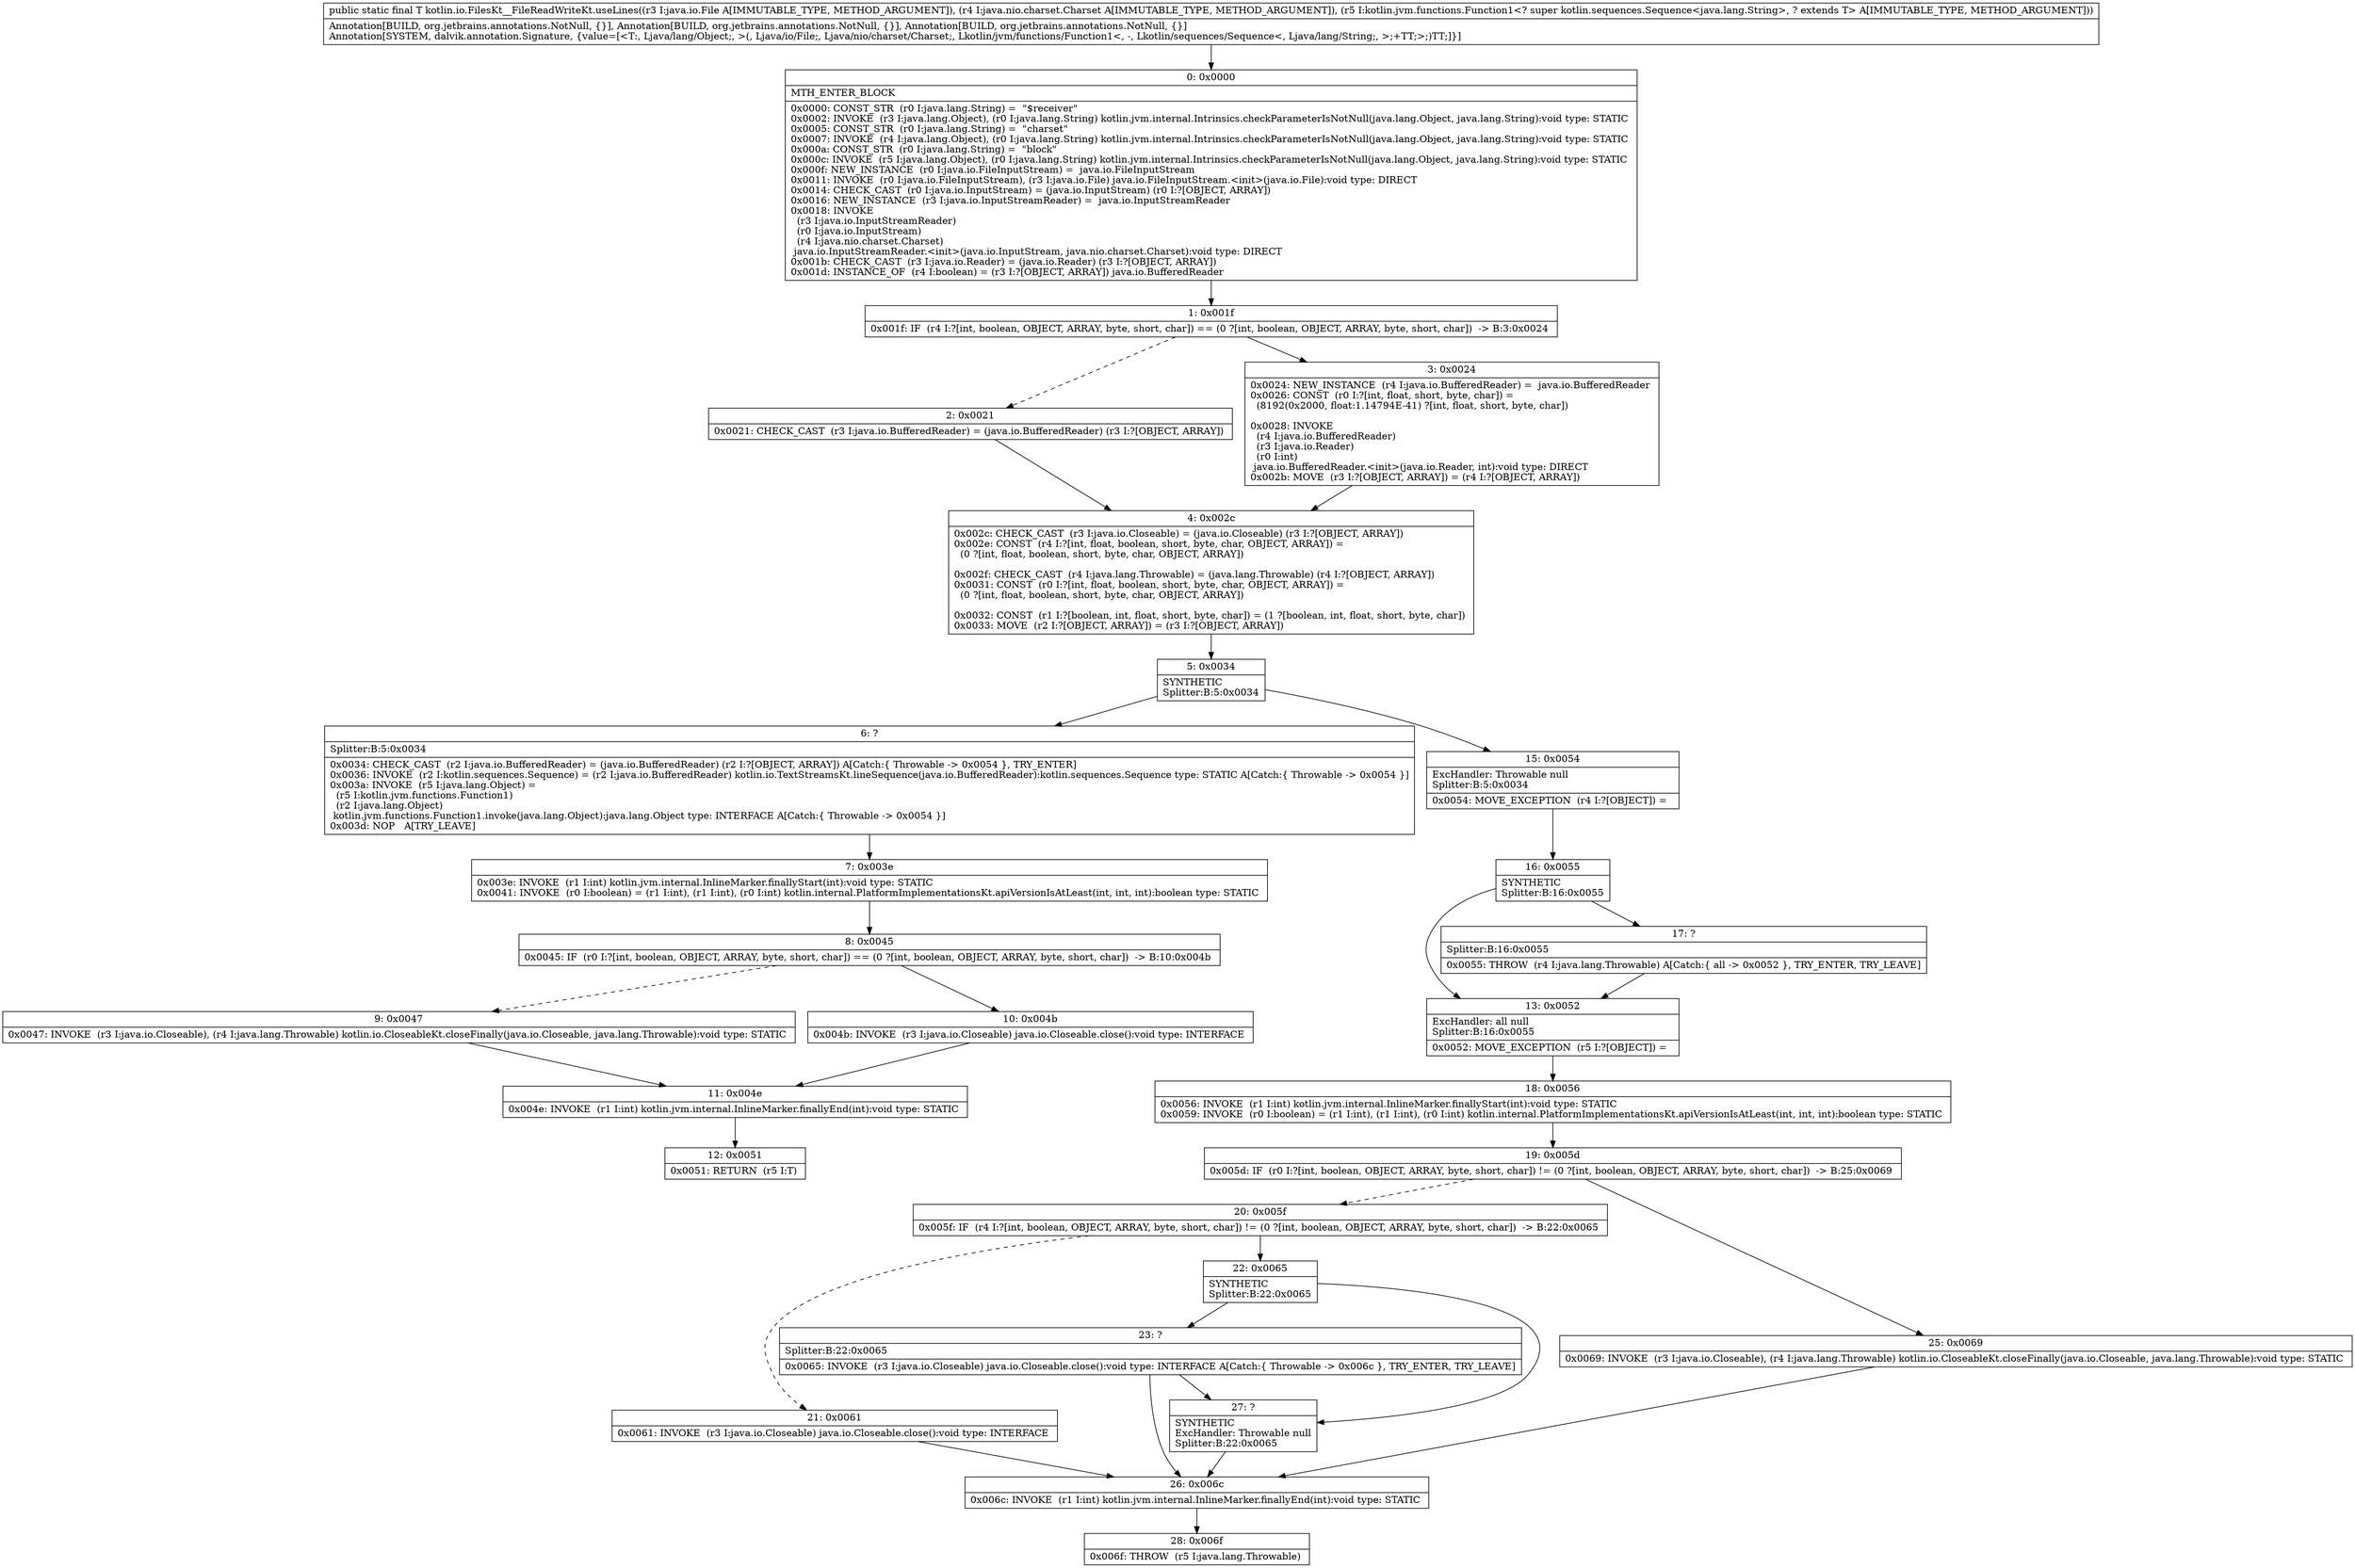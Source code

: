 digraph "CFG forkotlin.io.FilesKt__FileReadWriteKt.useLines(Ljava\/io\/File;Ljava\/nio\/charset\/Charset;Lkotlin\/jvm\/functions\/Function1;)Ljava\/lang\/Object;" {
Node_0 [shape=record,label="{0\:\ 0x0000|MTH_ENTER_BLOCK\l|0x0000: CONST_STR  (r0 I:java.lang.String) =  \"$receiver\" \l0x0002: INVOKE  (r3 I:java.lang.Object), (r0 I:java.lang.String) kotlin.jvm.internal.Intrinsics.checkParameterIsNotNull(java.lang.Object, java.lang.String):void type: STATIC \l0x0005: CONST_STR  (r0 I:java.lang.String) =  \"charset\" \l0x0007: INVOKE  (r4 I:java.lang.Object), (r0 I:java.lang.String) kotlin.jvm.internal.Intrinsics.checkParameterIsNotNull(java.lang.Object, java.lang.String):void type: STATIC \l0x000a: CONST_STR  (r0 I:java.lang.String) =  \"block\" \l0x000c: INVOKE  (r5 I:java.lang.Object), (r0 I:java.lang.String) kotlin.jvm.internal.Intrinsics.checkParameterIsNotNull(java.lang.Object, java.lang.String):void type: STATIC \l0x000f: NEW_INSTANCE  (r0 I:java.io.FileInputStream) =  java.io.FileInputStream \l0x0011: INVOKE  (r0 I:java.io.FileInputStream), (r3 I:java.io.File) java.io.FileInputStream.\<init\>(java.io.File):void type: DIRECT \l0x0014: CHECK_CAST  (r0 I:java.io.InputStream) = (java.io.InputStream) (r0 I:?[OBJECT, ARRAY]) \l0x0016: NEW_INSTANCE  (r3 I:java.io.InputStreamReader) =  java.io.InputStreamReader \l0x0018: INVOKE  \l  (r3 I:java.io.InputStreamReader)\l  (r0 I:java.io.InputStream)\l  (r4 I:java.nio.charset.Charset)\l java.io.InputStreamReader.\<init\>(java.io.InputStream, java.nio.charset.Charset):void type: DIRECT \l0x001b: CHECK_CAST  (r3 I:java.io.Reader) = (java.io.Reader) (r3 I:?[OBJECT, ARRAY]) \l0x001d: INSTANCE_OF  (r4 I:boolean) = (r3 I:?[OBJECT, ARRAY]) java.io.BufferedReader \l}"];
Node_1 [shape=record,label="{1\:\ 0x001f|0x001f: IF  (r4 I:?[int, boolean, OBJECT, ARRAY, byte, short, char]) == (0 ?[int, boolean, OBJECT, ARRAY, byte, short, char])  \-\> B:3:0x0024 \l}"];
Node_2 [shape=record,label="{2\:\ 0x0021|0x0021: CHECK_CAST  (r3 I:java.io.BufferedReader) = (java.io.BufferedReader) (r3 I:?[OBJECT, ARRAY]) \l}"];
Node_3 [shape=record,label="{3\:\ 0x0024|0x0024: NEW_INSTANCE  (r4 I:java.io.BufferedReader) =  java.io.BufferedReader \l0x0026: CONST  (r0 I:?[int, float, short, byte, char]) = \l  (8192(0x2000, float:1.14794E\-41) ?[int, float, short, byte, char])\l \l0x0028: INVOKE  \l  (r4 I:java.io.BufferedReader)\l  (r3 I:java.io.Reader)\l  (r0 I:int)\l java.io.BufferedReader.\<init\>(java.io.Reader, int):void type: DIRECT \l0x002b: MOVE  (r3 I:?[OBJECT, ARRAY]) = (r4 I:?[OBJECT, ARRAY]) \l}"];
Node_4 [shape=record,label="{4\:\ 0x002c|0x002c: CHECK_CAST  (r3 I:java.io.Closeable) = (java.io.Closeable) (r3 I:?[OBJECT, ARRAY]) \l0x002e: CONST  (r4 I:?[int, float, boolean, short, byte, char, OBJECT, ARRAY]) = \l  (0 ?[int, float, boolean, short, byte, char, OBJECT, ARRAY])\l \l0x002f: CHECK_CAST  (r4 I:java.lang.Throwable) = (java.lang.Throwable) (r4 I:?[OBJECT, ARRAY]) \l0x0031: CONST  (r0 I:?[int, float, boolean, short, byte, char, OBJECT, ARRAY]) = \l  (0 ?[int, float, boolean, short, byte, char, OBJECT, ARRAY])\l \l0x0032: CONST  (r1 I:?[boolean, int, float, short, byte, char]) = (1 ?[boolean, int, float, short, byte, char]) \l0x0033: MOVE  (r2 I:?[OBJECT, ARRAY]) = (r3 I:?[OBJECT, ARRAY]) \l}"];
Node_5 [shape=record,label="{5\:\ 0x0034|SYNTHETIC\lSplitter:B:5:0x0034\l}"];
Node_6 [shape=record,label="{6\:\ ?|Splitter:B:5:0x0034\l|0x0034: CHECK_CAST  (r2 I:java.io.BufferedReader) = (java.io.BufferedReader) (r2 I:?[OBJECT, ARRAY]) A[Catch:\{ Throwable \-\> 0x0054 \}, TRY_ENTER]\l0x0036: INVOKE  (r2 I:kotlin.sequences.Sequence) = (r2 I:java.io.BufferedReader) kotlin.io.TextStreamsKt.lineSequence(java.io.BufferedReader):kotlin.sequences.Sequence type: STATIC A[Catch:\{ Throwable \-\> 0x0054 \}]\l0x003a: INVOKE  (r5 I:java.lang.Object) = \l  (r5 I:kotlin.jvm.functions.Function1)\l  (r2 I:java.lang.Object)\l kotlin.jvm.functions.Function1.invoke(java.lang.Object):java.lang.Object type: INTERFACE A[Catch:\{ Throwable \-\> 0x0054 \}]\l0x003d: NOP   A[TRY_LEAVE]\l}"];
Node_7 [shape=record,label="{7\:\ 0x003e|0x003e: INVOKE  (r1 I:int) kotlin.jvm.internal.InlineMarker.finallyStart(int):void type: STATIC \l0x0041: INVOKE  (r0 I:boolean) = (r1 I:int), (r1 I:int), (r0 I:int) kotlin.internal.PlatformImplementationsKt.apiVersionIsAtLeast(int, int, int):boolean type: STATIC \l}"];
Node_8 [shape=record,label="{8\:\ 0x0045|0x0045: IF  (r0 I:?[int, boolean, OBJECT, ARRAY, byte, short, char]) == (0 ?[int, boolean, OBJECT, ARRAY, byte, short, char])  \-\> B:10:0x004b \l}"];
Node_9 [shape=record,label="{9\:\ 0x0047|0x0047: INVOKE  (r3 I:java.io.Closeable), (r4 I:java.lang.Throwable) kotlin.io.CloseableKt.closeFinally(java.io.Closeable, java.lang.Throwable):void type: STATIC \l}"];
Node_10 [shape=record,label="{10\:\ 0x004b|0x004b: INVOKE  (r3 I:java.io.Closeable) java.io.Closeable.close():void type: INTERFACE \l}"];
Node_11 [shape=record,label="{11\:\ 0x004e|0x004e: INVOKE  (r1 I:int) kotlin.jvm.internal.InlineMarker.finallyEnd(int):void type: STATIC \l}"];
Node_12 [shape=record,label="{12\:\ 0x0051|0x0051: RETURN  (r5 I:T) \l}"];
Node_13 [shape=record,label="{13\:\ 0x0052|ExcHandler: all null\lSplitter:B:16:0x0055\l|0x0052: MOVE_EXCEPTION  (r5 I:?[OBJECT]) =  \l}"];
Node_15 [shape=record,label="{15\:\ 0x0054|ExcHandler: Throwable null\lSplitter:B:5:0x0034\l|0x0054: MOVE_EXCEPTION  (r4 I:?[OBJECT]) =  \l}"];
Node_16 [shape=record,label="{16\:\ 0x0055|SYNTHETIC\lSplitter:B:16:0x0055\l}"];
Node_17 [shape=record,label="{17\:\ ?|Splitter:B:16:0x0055\l|0x0055: THROW  (r4 I:java.lang.Throwable) A[Catch:\{ all \-\> 0x0052 \}, TRY_ENTER, TRY_LEAVE]\l}"];
Node_18 [shape=record,label="{18\:\ 0x0056|0x0056: INVOKE  (r1 I:int) kotlin.jvm.internal.InlineMarker.finallyStart(int):void type: STATIC \l0x0059: INVOKE  (r0 I:boolean) = (r1 I:int), (r1 I:int), (r0 I:int) kotlin.internal.PlatformImplementationsKt.apiVersionIsAtLeast(int, int, int):boolean type: STATIC \l}"];
Node_19 [shape=record,label="{19\:\ 0x005d|0x005d: IF  (r0 I:?[int, boolean, OBJECT, ARRAY, byte, short, char]) != (0 ?[int, boolean, OBJECT, ARRAY, byte, short, char])  \-\> B:25:0x0069 \l}"];
Node_20 [shape=record,label="{20\:\ 0x005f|0x005f: IF  (r4 I:?[int, boolean, OBJECT, ARRAY, byte, short, char]) != (0 ?[int, boolean, OBJECT, ARRAY, byte, short, char])  \-\> B:22:0x0065 \l}"];
Node_21 [shape=record,label="{21\:\ 0x0061|0x0061: INVOKE  (r3 I:java.io.Closeable) java.io.Closeable.close():void type: INTERFACE \l}"];
Node_22 [shape=record,label="{22\:\ 0x0065|SYNTHETIC\lSplitter:B:22:0x0065\l}"];
Node_23 [shape=record,label="{23\:\ ?|Splitter:B:22:0x0065\l|0x0065: INVOKE  (r3 I:java.io.Closeable) java.io.Closeable.close():void type: INTERFACE A[Catch:\{ Throwable \-\> 0x006c \}, TRY_ENTER, TRY_LEAVE]\l}"];
Node_25 [shape=record,label="{25\:\ 0x0069|0x0069: INVOKE  (r3 I:java.io.Closeable), (r4 I:java.lang.Throwable) kotlin.io.CloseableKt.closeFinally(java.io.Closeable, java.lang.Throwable):void type: STATIC \l}"];
Node_26 [shape=record,label="{26\:\ 0x006c|0x006c: INVOKE  (r1 I:int) kotlin.jvm.internal.InlineMarker.finallyEnd(int):void type: STATIC \l}"];
Node_27 [shape=record,label="{27\:\ ?|SYNTHETIC\lExcHandler: Throwable null\lSplitter:B:22:0x0065\l}"];
Node_28 [shape=record,label="{28\:\ 0x006f|0x006f: THROW  (r5 I:java.lang.Throwable) \l}"];
MethodNode[shape=record,label="{public static final T kotlin.io.FilesKt__FileReadWriteKt.useLines((r3 I:java.io.File A[IMMUTABLE_TYPE, METHOD_ARGUMENT]), (r4 I:java.nio.charset.Charset A[IMMUTABLE_TYPE, METHOD_ARGUMENT]), (r5 I:kotlin.jvm.functions.Function1\<? super kotlin.sequences.Sequence\<java.lang.String\>, ? extends T\> A[IMMUTABLE_TYPE, METHOD_ARGUMENT]))  | Annotation[BUILD, org.jetbrains.annotations.NotNull, \{\}], Annotation[BUILD, org.jetbrains.annotations.NotNull, \{\}], Annotation[BUILD, org.jetbrains.annotations.NotNull, \{\}]\lAnnotation[SYSTEM, dalvik.annotation.Signature, \{value=[\<T:, Ljava\/lang\/Object;, \>(, Ljava\/io\/File;, Ljava\/nio\/charset\/Charset;, Lkotlin\/jvm\/functions\/Function1\<, \-, Lkotlin\/sequences\/Sequence\<, Ljava\/lang\/String;, \>;+TT;\>;)TT;]\}]\l}"];
MethodNode -> Node_0;
Node_0 -> Node_1;
Node_1 -> Node_2[style=dashed];
Node_1 -> Node_3;
Node_2 -> Node_4;
Node_3 -> Node_4;
Node_4 -> Node_5;
Node_5 -> Node_6;
Node_5 -> Node_15;
Node_6 -> Node_7;
Node_7 -> Node_8;
Node_8 -> Node_9[style=dashed];
Node_8 -> Node_10;
Node_9 -> Node_11;
Node_10 -> Node_11;
Node_11 -> Node_12;
Node_13 -> Node_18;
Node_15 -> Node_16;
Node_16 -> Node_17;
Node_16 -> Node_13;
Node_17 -> Node_13;
Node_18 -> Node_19;
Node_19 -> Node_20[style=dashed];
Node_19 -> Node_25;
Node_20 -> Node_21[style=dashed];
Node_20 -> Node_22;
Node_21 -> Node_26;
Node_22 -> Node_23;
Node_22 -> Node_27;
Node_23 -> Node_27;
Node_23 -> Node_26;
Node_25 -> Node_26;
Node_26 -> Node_28;
Node_27 -> Node_26;
}

